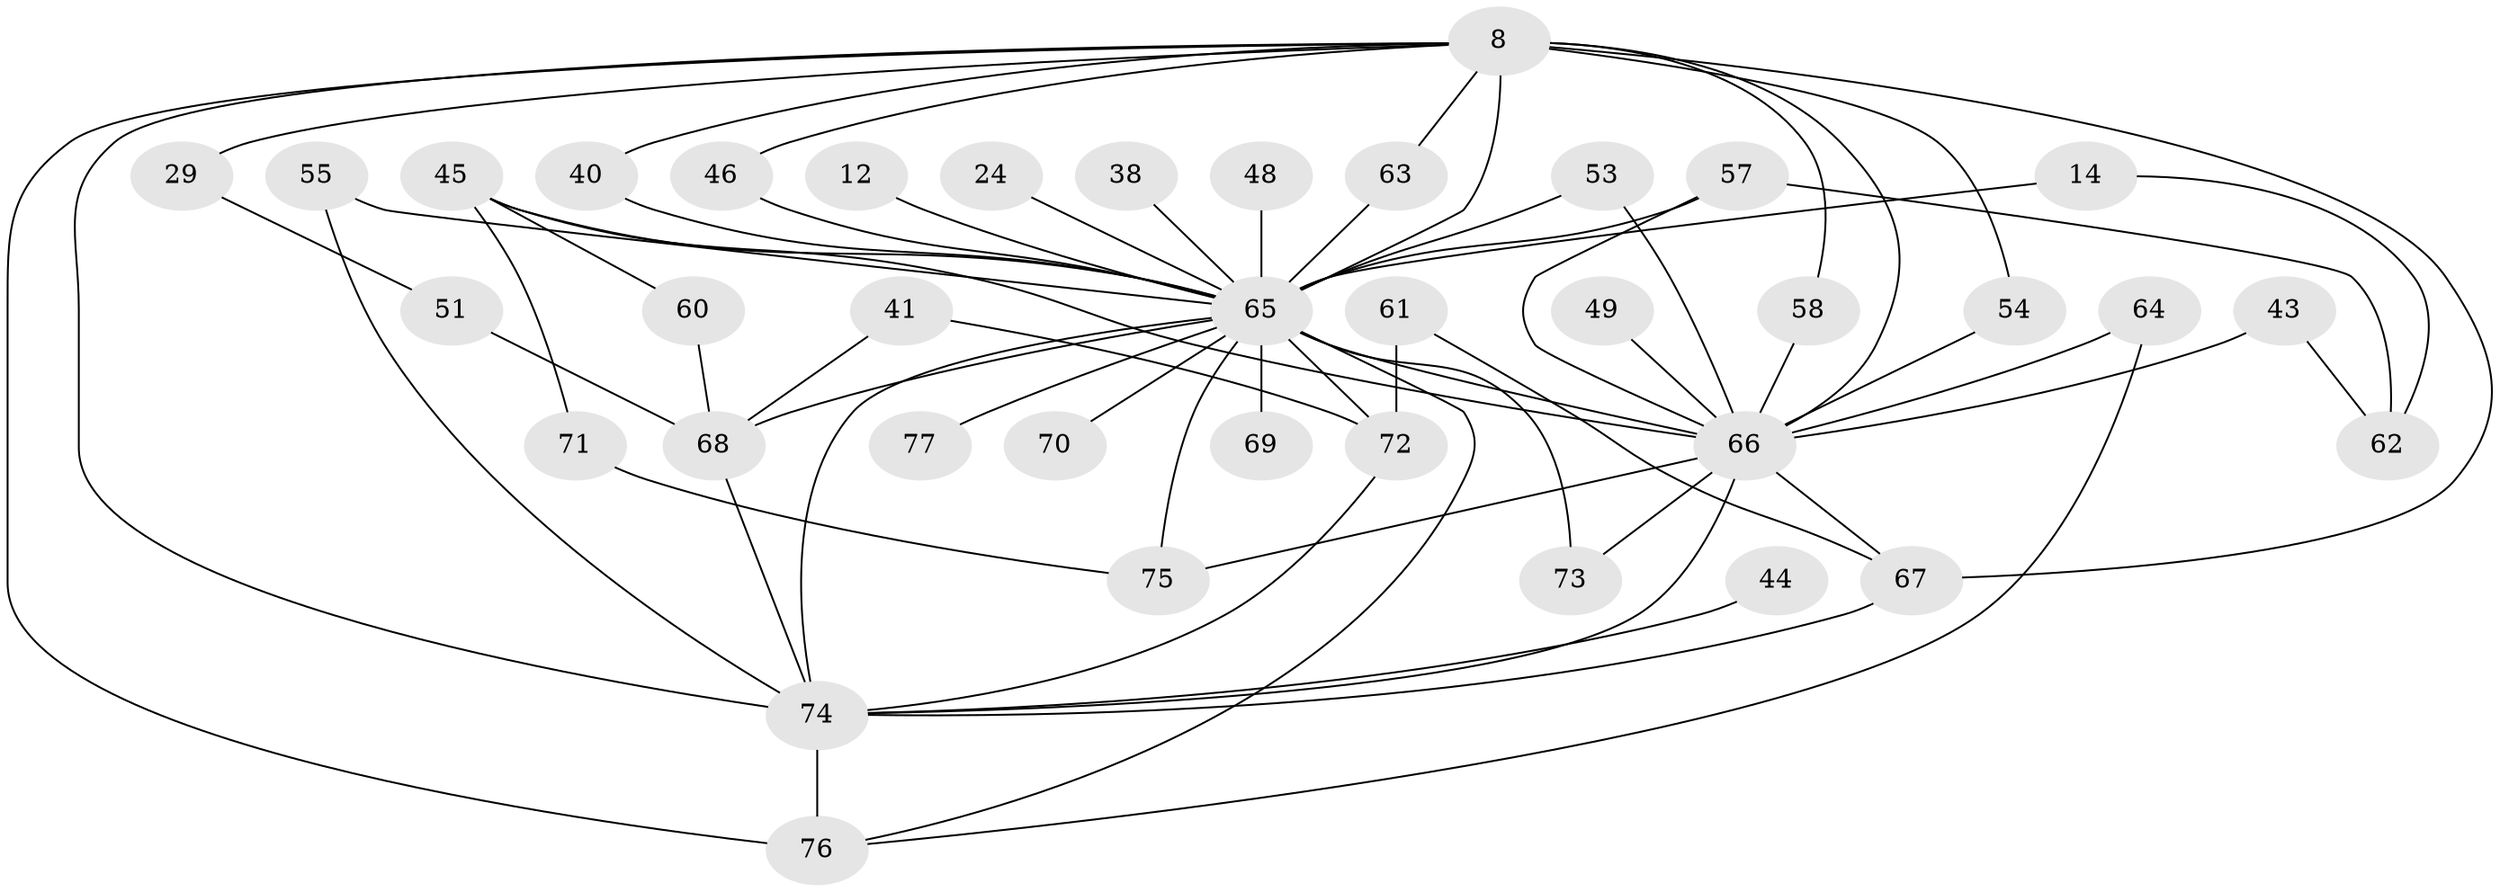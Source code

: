 // original degree distribution, {11: 0.012987012987012988, 25: 0.012987012987012988, 15: 0.012987012987012988, 21: 0.012987012987012988, 17: 0.025974025974025976, 20: 0.012987012987012988, 14: 0.012987012987012988, 19: 0.025974025974025976, 4: 0.1038961038961039, 2: 0.4935064935064935, 6: 0.012987012987012988, 3: 0.22077922077922077, 5: 0.03896103896103896}
// Generated by graph-tools (version 1.1) at 2025/45/03/09/25 04:45:55]
// undirected, 38 vertices, 65 edges
graph export_dot {
graph [start="1"]
  node [color=gray90,style=filled];
  8 [super="+3+1"];
  12;
  14;
  24;
  29;
  38;
  40;
  41;
  43 [super="+42"];
  44;
  45 [super="+39"];
  46;
  48;
  49;
  51;
  53 [super="+26"];
  54;
  55;
  57 [super="+22"];
  58;
  60;
  61;
  62 [super="+56"];
  63;
  64;
  65 [super="+17+36+59"];
  66 [super="+34+10"];
  67 [super="+37"];
  68 [super="+15+33+47"];
  69;
  70;
  71;
  72 [super="+50"];
  73;
  74 [super="+20+6"];
  75 [super="+52+21"];
  76 [super="+31"];
  77;
  8 -- 29 [weight=2];
  8 -- 46;
  8 -- 63;
  8 -- 54;
  8 -- 58;
  8 -- 40;
  8 -- 74 [weight=7];
  8 -- 65 [weight=11];
  8 -- 76;
  8 -- 66 [weight=7];
  8 -- 67;
  12 -- 65 [weight=2];
  14 -- 65 [weight=3];
  14 -- 62;
  24 -- 65 [weight=2];
  29 -- 51;
  38 -- 65;
  40 -- 65;
  41 -- 72;
  41 -- 68;
  43 -- 62;
  43 -- 66 [weight=3];
  44 -- 74 [weight=2];
  45 -- 65 [weight=3];
  45 -- 71;
  45 -- 60;
  45 -- 66 [weight=3];
  46 -- 65;
  48 -- 65 [weight=2];
  49 -- 66 [weight=2];
  51 -- 68;
  53 -- 66 [weight=2];
  53 -- 65;
  54 -- 66;
  55 -- 74;
  55 -- 65;
  57 -- 66;
  57 -- 65 [weight=2];
  57 -- 62;
  58 -- 66;
  60 -- 68;
  61 -- 72;
  61 -- 67;
  63 -- 65;
  64 -- 76;
  64 -- 66;
  65 -- 74 [weight=10];
  65 -- 66 [weight=8];
  65 -- 69 [weight=2];
  65 -- 70;
  65 -- 72 [weight=2];
  65 -- 73;
  65 -- 75 [weight=3];
  65 -- 76;
  65 -- 77 [weight=2];
  65 -- 68 [weight=3];
  66 -- 73;
  66 -- 74 [weight=4];
  66 -- 75 [weight=2];
  66 -- 67;
  67 -- 74;
  68 -- 74 [weight=3];
  71 -- 75;
  72 -- 74;
  74 -- 76 [weight=2];
}
